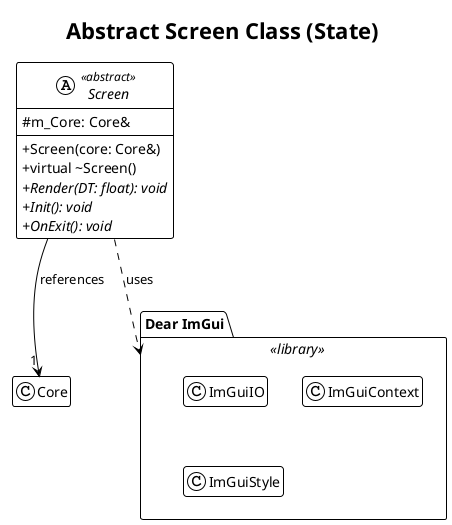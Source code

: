 @startuml
!theme plain
skinparam classAttributeIconSize 0
hide empty members
title Abstract Screen Class (State)

' --- Forward declarations for context ---
class Core
package "Dear ImGui" as IMGUI_LIB <<library>> {
  class ImGuiIO
  class ImGuiContext
  class ImGuiStyle
}

' --- The Abstract Base Class for all Application Screens ---
' This acts as the "State" in a State design pattern.
abstract class Screen <<abstract>> {
  # m_Core: Core&
  --
  + Screen(core: Core&)
  + virtual ~Screen()
  + {abstract} Render(DT: float): void
  + {abstract} Init(): void
  + {abstract} OnExit(): void
}

' --- Relationships ---

' Association: A Screen has a mandatory, non-owning reference to the Core.
' It needs the Core to function.
Screen --> "1" Core : references

' Dependency: The Screen class (and its derivatives) will use the ImGui
' library for rendering.
Screen ..> IMGUI_LIB : uses

@enduml